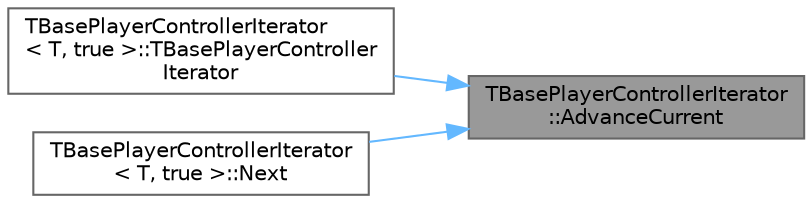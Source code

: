 digraph "TBasePlayerControllerIterator::AdvanceCurrent"
{
 // INTERACTIVE_SVG=YES
 // LATEX_PDF_SIZE
  bgcolor="transparent";
  edge [fontname=Helvetica,fontsize=10,labelfontname=Helvetica,labelfontsize=10];
  node [fontname=Helvetica,fontsize=10,shape=box,height=0.2,width=0.4];
  rankdir="RL";
  Node1 [id="Node000001",label="TBasePlayerControllerIterator\l::AdvanceCurrent",height=0.2,width=0.4,color="gray40", fillcolor="grey60", style="filled", fontcolor="black",tooltip=" "];
  Node1 -> Node2 [id="edge1_Node000001_Node000002",dir="back",color="steelblue1",style="solid",tooltip=" "];
  Node2 [id="Node000002",label="TBasePlayerControllerIterator\l\< T, true \>::TBasePlayerController\lIterator",height=0.2,width=0.4,color="grey40", fillcolor="white", style="filled",URL="$dd/dbd/classTBasePlayerControllerIterator.html#a77384fc6c3bc7b838a61ba9b20b4df24",tooltip=" "];
  Node1 -> Node3 [id="edge2_Node000001_Node000003",dir="back",color="steelblue1",style="solid",tooltip=" "];
  Node3 [id="Node000003",label="TBasePlayerControllerIterator\l\< T, true \>::Next",height=0.2,width=0.4,color="grey40", fillcolor="white", style="filled",URL="$dd/dbd/classTBasePlayerControllerIterator.html#a690d7d1df0ff85f8eef4929c6c07220c",tooltip=" "];
}
